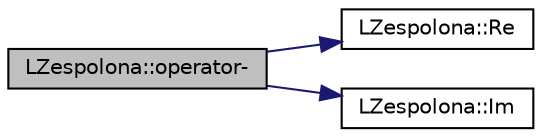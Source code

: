 digraph "LZespolona::operator-"
{
  edge [fontname="Helvetica",fontsize="10",labelfontname="Helvetica",labelfontsize="10"];
  node [fontname="Helvetica",fontsize="10",shape=record];
  rankdir="LR";
  Node1 [label="LZespolona::operator-",height=0.2,width=0.4,color="black", fillcolor="grey75", style="filled" fontcolor="black"];
  Node1 -> Node2 [color="midnightblue",fontsize="10",style="solid",fontname="Helvetica"];
  Node2 [label="LZespolona::Re",height=0.2,width=0.4,color="black", fillcolor="white", style="filled",URL="$class_l_zespolona.html#a06ce2b4a22c1ca3f8d97e41b602f078e",tooltip="Możemy pobrać dane o części rzeczywistej. "];
  Node1 -> Node3 [color="midnightblue",fontsize="10",style="solid",fontname="Helvetica"];
  Node3 [label="LZespolona::Im",height=0.2,width=0.4,color="black", fillcolor="white", style="filled",URL="$class_l_zespolona.html#ad4057ab72b1471f38df277781baa0752",tooltip="Możemy pobrać dane z części urojonej. "];
}
